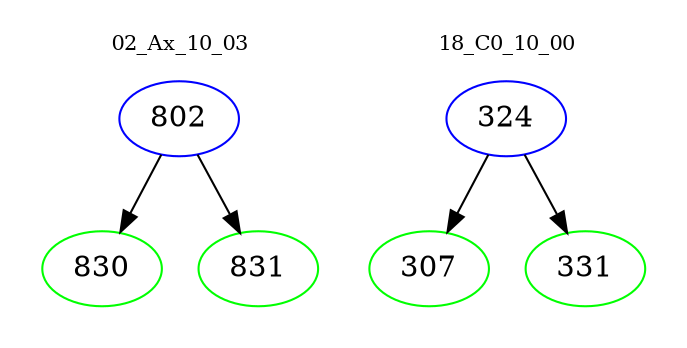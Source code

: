 digraph{
subgraph cluster_0 {
color = white
label = "02_Ax_10_03";
fontsize=10;
T0_802 [label="802", color="blue"]
T0_802 -> T0_830 [color="black"]
T0_830 [label="830", color="green"]
T0_802 -> T0_831 [color="black"]
T0_831 [label="831", color="green"]
}
subgraph cluster_1 {
color = white
label = "18_C0_10_00";
fontsize=10;
T1_324 [label="324", color="blue"]
T1_324 -> T1_307 [color="black"]
T1_307 [label="307", color="green"]
T1_324 -> T1_331 [color="black"]
T1_331 [label="331", color="green"]
}
}
